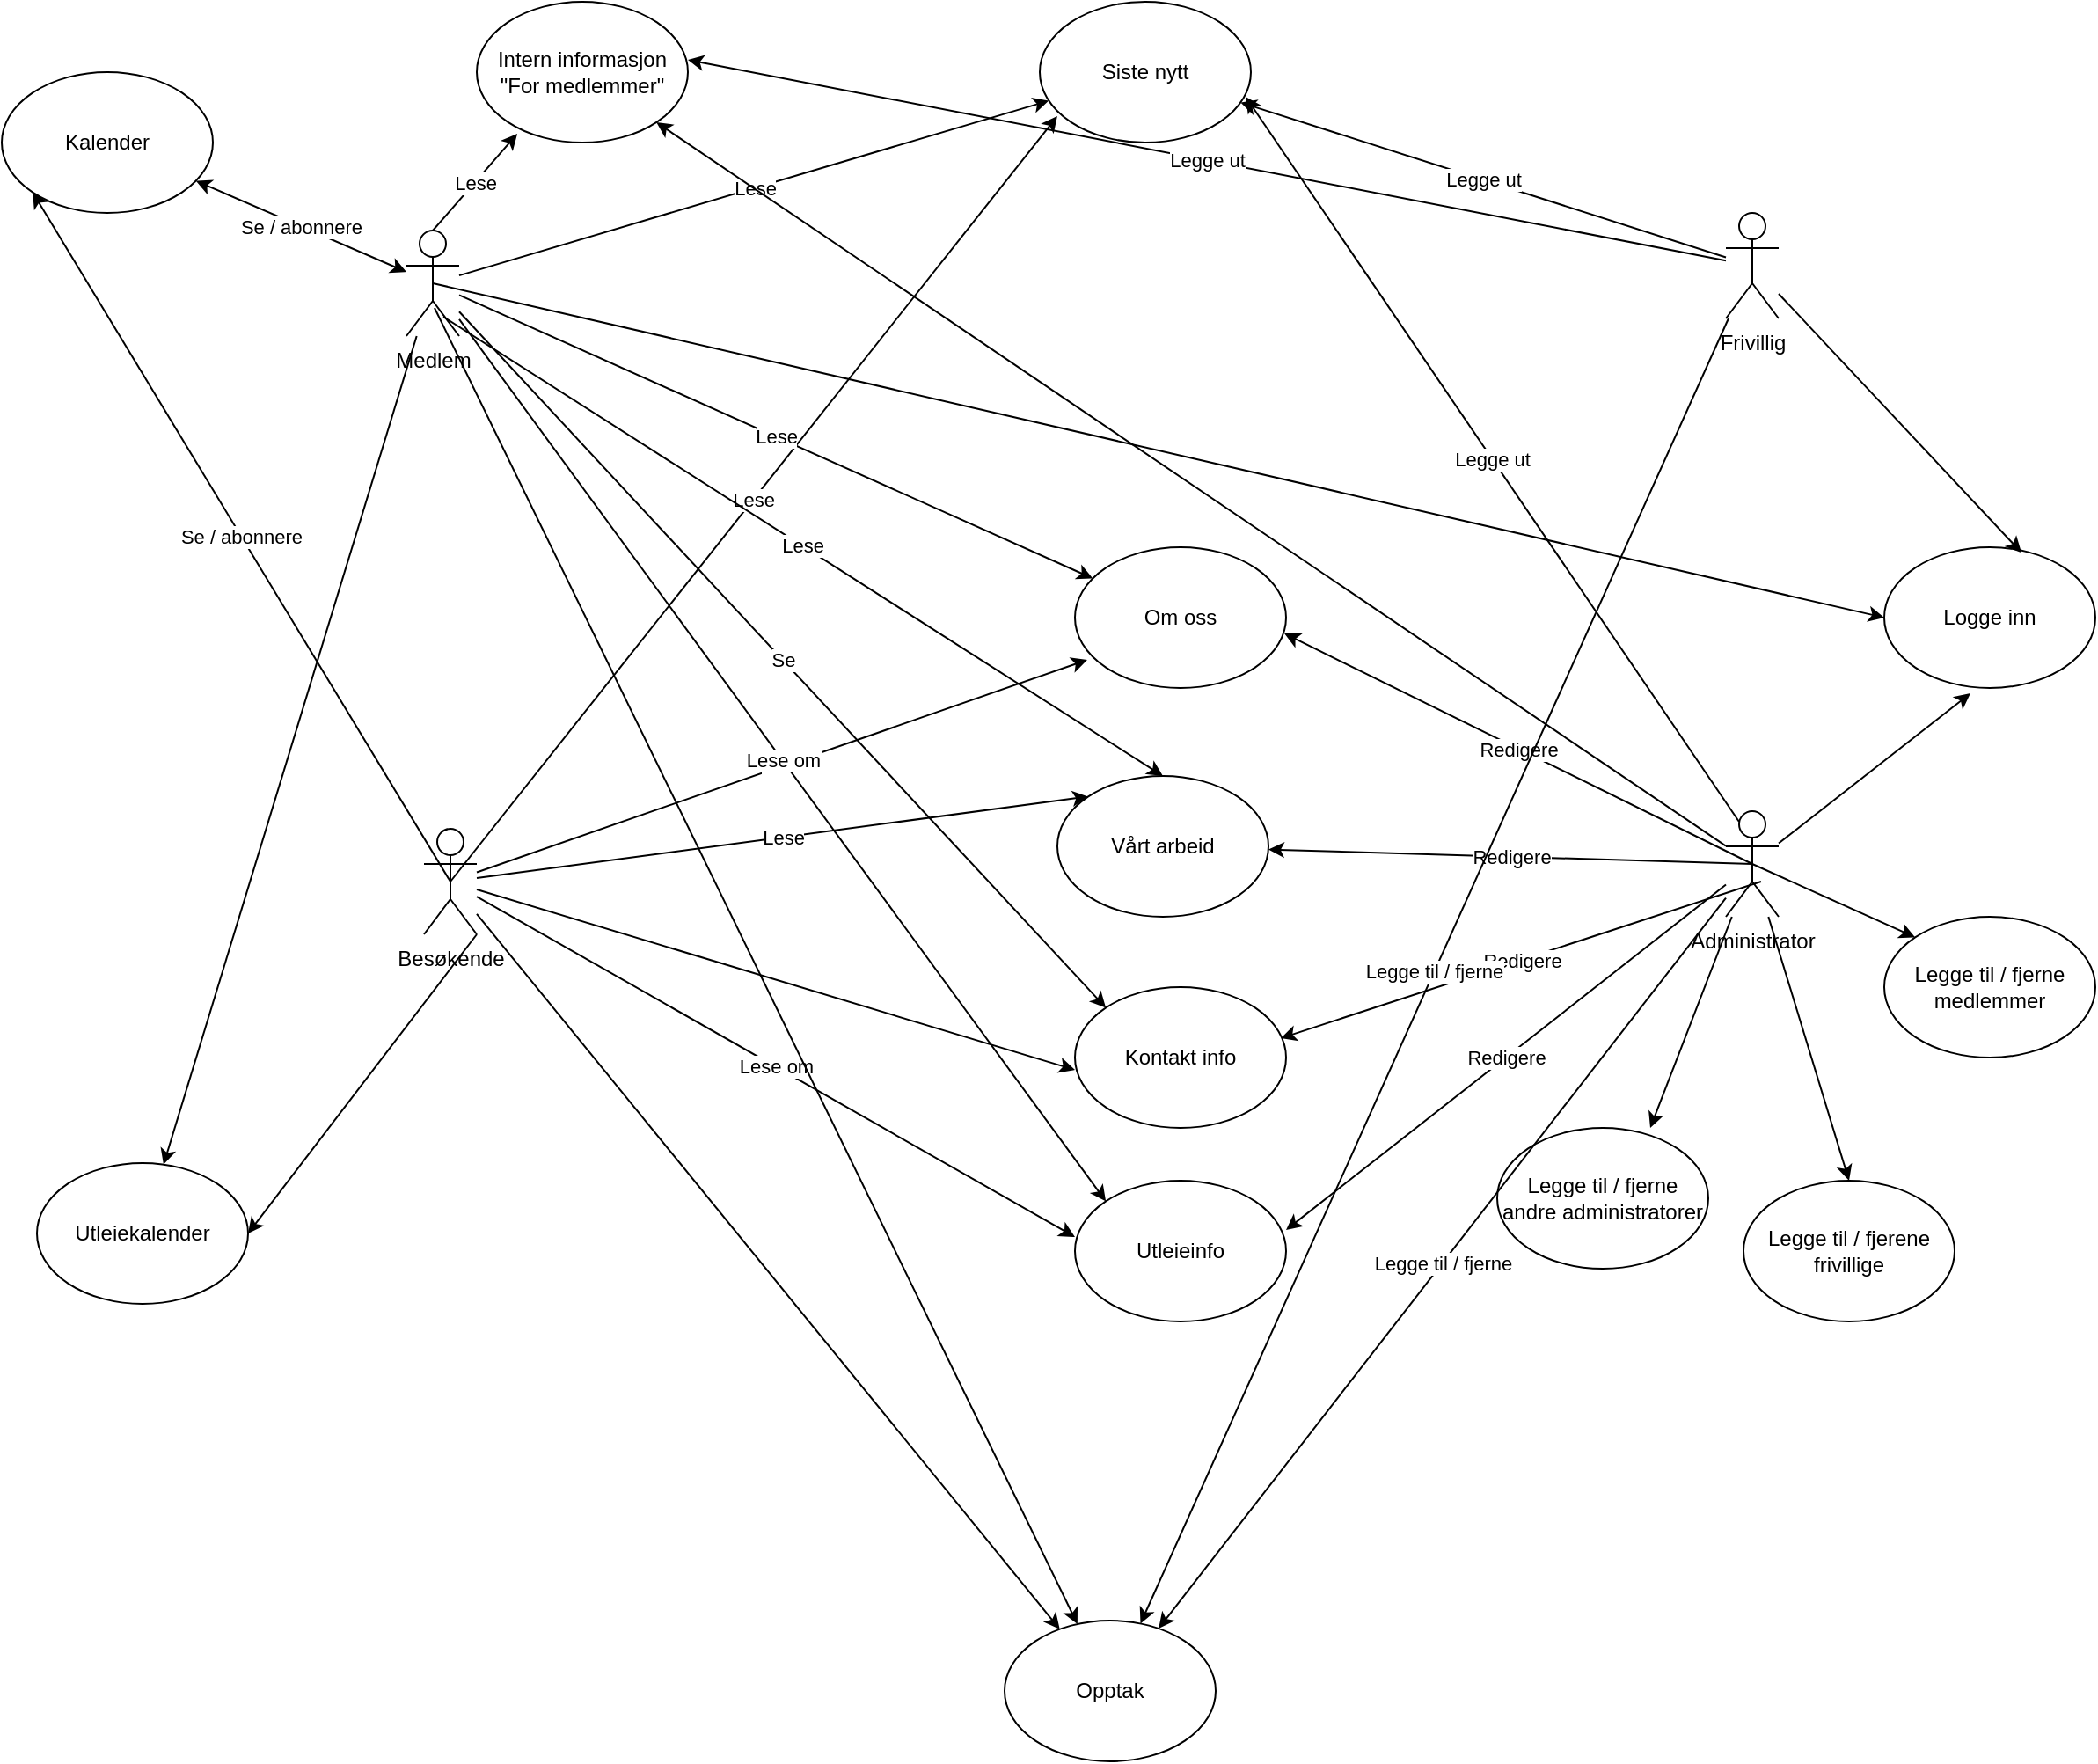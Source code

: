 <mxfile version="14.6.13" type="github">
  <diagram id="K3MPsnKXCPBBOhKjyE_E" name="Page-1">
    <mxGraphModel dx="2522" dy="791" grid="1" gridSize="10" guides="1" tooltips="1" connect="1" arrows="1" fold="1" page="1" pageScale="1" pageWidth="1100" pageHeight="850" math="0" shadow="0">
      <root>
        <mxCell id="0" />
        <mxCell id="1" parent="0" />
        <mxCell id="zprhe3EmomJMRAkyWW9E-1" value="Medlem" style="shape=umlActor;verticalLabelPosition=bottom;verticalAlign=top;html=1;" parent="1" vertex="1">
          <mxGeometry x="110" y="150" width="30" height="60" as="geometry" />
        </mxCell>
        <mxCell id="zprhe3EmomJMRAkyWW9E-3" value="&lt;div&gt;Frivillig&lt;/div&gt;" style="shape=umlActor;verticalLabelPosition=bottom;verticalAlign=top;html=1;outlineConnect=0;" parent="1" vertex="1">
          <mxGeometry x="860" y="140" width="30" height="60" as="geometry" />
        </mxCell>
        <mxCell id="zprhe3EmomJMRAkyWW9E-4" value="&lt;div&gt;Administrator&lt;/div&gt;" style="shape=umlActor;verticalLabelPosition=bottom;verticalAlign=top;html=1;outlineConnect=0;" parent="1" vertex="1">
          <mxGeometry x="860" y="480" width="30" height="60" as="geometry" />
        </mxCell>
        <mxCell id="zprhe3EmomJMRAkyWW9E-5" value="Besøkende" style="shape=umlActor;verticalLabelPosition=bottom;verticalAlign=top;html=1;outlineConnect=0;" parent="1" vertex="1">
          <mxGeometry x="120" y="490" width="30" height="60" as="geometry" />
        </mxCell>
        <mxCell id="zprhe3EmomJMRAkyWW9E-10" value="Siste nytt" style="ellipse;whiteSpace=wrap;html=1;" parent="1" vertex="1">
          <mxGeometry x="470" y="20" width="120" height="80" as="geometry" />
        </mxCell>
        <mxCell id="zprhe3EmomJMRAkyWW9E-11" value="Kalender" style="ellipse;whiteSpace=wrap;html=1;" parent="1" vertex="1">
          <mxGeometry x="-120" y="60" width="120" height="80" as="geometry" />
        </mxCell>
        <mxCell id="zprhe3EmomJMRAkyWW9E-14" value="Lese" style="endArrow=classic;html=1;" parent="1" source="zprhe3EmomJMRAkyWW9E-1" target="zprhe3EmomJMRAkyWW9E-10" edge="1">
          <mxGeometry width="50" height="50" relative="1" as="geometry">
            <mxPoint x="520" y="460" as="sourcePoint" />
            <mxPoint x="570" y="410" as="targetPoint" />
          </mxGeometry>
        </mxCell>
        <mxCell id="zprhe3EmomJMRAkyWW9E-17" value="Lese" style="endArrow=classic;html=1;exitX=0.5;exitY=0.5;exitDx=0;exitDy=0;exitPerimeter=0;entryX=0.083;entryY=0.813;entryDx=0;entryDy=0;entryPerimeter=0;" parent="1" source="zprhe3EmomJMRAkyWW9E-5" target="zprhe3EmomJMRAkyWW9E-10" edge="1">
          <mxGeometry width="50" height="50" relative="1" as="geometry">
            <mxPoint x="520" y="460" as="sourcePoint" />
            <mxPoint x="570" y="410" as="targetPoint" />
          </mxGeometry>
        </mxCell>
        <mxCell id="zprhe3EmomJMRAkyWW9E-18" value="Se / abonnere" style="endArrow=classic;html=1;exitX=0.5;exitY=0.5;exitDx=0;exitDy=0;exitPerimeter=0;entryX=0;entryY=1;entryDx=0;entryDy=0;" parent="1" source="zprhe3EmomJMRAkyWW9E-5" target="zprhe3EmomJMRAkyWW9E-11" edge="1">
          <mxGeometry width="50" height="50" relative="1" as="geometry">
            <mxPoint x="520" y="460" as="sourcePoint" />
            <mxPoint x="570" y="410" as="targetPoint" />
          </mxGeometry>
        </mxCell>
        <mxCell id="zprhe3EmomJMRAkyWW9E-19" value="Legge ut" style="endArrow=classic;html=1;" parent="1" source="zprhe3EmomJMRAkyWW9E-3" target="zprhe3EmomJMRAkyWW9E-10" edge="1">
          <mxGeometry width="50" height="50" relative="1" as="geometry">
            <mxPoint x="520" y="460" as="sourcePoint" />
            <mxPoint x="570" y="410" as="targetPoint" />
          </mxGeometry>
        </mxCell>
        <mxCell id="zprhe3EmomJMRAkyWW9E-20" value="Legge ut" style="endArrow=classic;html=1;entryX=0.975;entryY=0.675;entryDx=0;entryDy=0;entryPerimeter=0;exitX=0.25;exitY=0.1;exitDx=0;exitDy=0;exitPerimeter=0;" parent="1" target="zprhe3EmomJMRAkyWW9E-10" edge="1" source="zprhe3EmomJMRAkyWW9E-4">
          <mxGeometry width="50" height="50" relative="1" as="geometry">
            <mxPoint x="860" y="480" as="sourcePoint" />
            <mxPoint x="570" y="410" as="targetPoint" />
          </mxGeometry>
        </mxCell>
        <mxCell id="zprhe3EmomJMRAkyWW9E-21" value="Se / abonnere" style="endArrow=classic;startArrow=classic;html=1;" parent="1" source="zprhe3EmomJMRAkyWW9E-1" target="zprhe3EmomJMRAkyWW9E-11" edge="1">
          <mxGeometry width="50" height="50" relative="1" as="geometry">
            <mxPoint x="520" y="460" as="sourcePoint" />
            <mxPoint x="570" y="410" as="targetPoint" />
          </mxGeometry>
        </mxCell>
        <mxCell id="zprhe3EmomJMRAkyWW9E-22" value="Om oss" style="ellipse;whiteSpace=wrap;html=1;" parent="1" vertex="1">
          <mxGeometry x="490" y="330" width="120" height="80" as="geometry" />
        </mxCell>
        <mxCell id="zprhe3EmomJMRAkyWW9E-23" value="Lese" style="endArrow=classic;html=1;" parent="1" source="zprhe3EmomJMRAkyWW9E-1" target="zprhe3EmomJMRAkyWW9E-22" edge="1">
          <mxGeometry width="50" height="50" relative="1" as="geometry">
            <mxPoint x="520" y="460" as="sourcePoint" />
            <mxPoint x="500" y="410" as="targetPoint" />
          </mxGeometry>
        </mxCell>
        <mxCell id="zprhe3EmomJMRAkyWW9E-24" value="Lese" style="endArrow=classic;html=1;entryX=0.058;entryY=0.8;entryDx=0;entryDy=0;entryPerimeter=0;" parent="1" source="zprhe3EmomJMRAkyWW9E-5" target="zprhe3EmomJMRAkyWW9E-22" edge="1">
          <mxGeometry width="50" height="50" relative="1" as="geometry">
            <mxPoint x="520" y="460" as="sourcePoint" />
            <mxPoint x="570" y="410" as="targetPoint" />
          </mxGeometry>
        </mxCell>
        <mxCell id="zprhe3EmomJMRAkyWW9E-27" value="Logge inn" style="ellipse;whiteSpace=wrap;html=1;" parent="1" vertex="1">
          <mxGeometry x="950" y="330" width="120" height="80" as="geometry" />
        </mxCell>
        <mxCell id="zprhe3EmomJMRAkyWW9E-28" value="" style="endArrow=classic;html=1;entryX=0.65;entryY=0.038;entryDx=0;entryDy=0;entryPerimeter=0;" parent="1" source="zprhe3EmomJMRAkyWW9E-3" target="zprhe3EmomJMRAkyWW9E-27" edge="1">
          <mxGeometry width="50" height="50" relative="1" as="geometry">
            <mxPoint x="520" y="460" as="sourcePoint" />
            <mxPoint x="570" y="410" as="targetPoint" />
          </mxGeometry>
        </mxCell>
        <mxCell id="zprhe3EmomJMRAkyWW9E-29" value="&lt;div&gt;&lt;br&gt;&lt;/div&gt;&lt;div&gt;&lt;br&gt;&lt;/div&gt;" style="endArrow=classic;html=1;entryX=0.408;entryY=1.038;entryDx=0;entryDy=0;entryPerimeter=0;" parent="1" source="zprhe3EmomJMRAkyWW9E-4" target="zprhe3EmomJMRAkyWW9E-27" edge="1">
          <mxGeometry width="50" height="50" relative="1" as="geometry">
            <mxPoint x="520" y="460" as="sourcePoint" />
            <mxPoint x="570" y="410" as="targetPoint" />
          </mxGeometry>
        </mxCell>
        <mxCell id="zprhe3EmomJMRAkyWW9E-30" value="Legge til / fjerene frivillige" style="ellipse;whiteSpace=wrap;html=1;" parent="1" vertex="1">
          <mxGeometry x="870" y="690" width="120" height="80" as="geometry" />
        </mxCell>
        <mxCell id="zprhe3EmomJMRAkyWW9E-31" value="" style="endArrow=classic;html=1;entryX=0.5;entryY=0;entryDx=0;entryDy=0;" parent="1" source="zprhe3EmomJMRAkyWW9E-4" target="zprhe3EmomJMRAkyWW9E-30" edge="1">
          <mxGeometry width="50" height="50" relative="1" as="geometry">
            <mxPoint x="520" y="580" as="sourcePoint" />
            <mxPoint x="570" y="530" as="targetPoint" />
          </mxGeometry>
        </mxCell>
        <mxCell id="zprhe3EmomJMRAkyWW9E-32" value="Kontakt info" style="ellipse;whiteSpace=wrap;html=1;" parent="1" vertex="1">
          <mxGeometry x="490" y="580" width="120" height="80" as="geometry" />
        </mxCell>
        <mxCell id="zprhe3EmomJMRAkyWW9E-33" value="Se" style="endArrow=classic;html=1;entryX=0;entryY=0;entryDx=0;entryDy=0;" parent="1" source="zprhe3EmomJMRAkyWW9E-1" target="zprhe3EmomJMRAkyWW9E-32" edge="1">
          <mxGeometry width="50" height="50" relative="1" as="geometry">
            <mxPoint x="520" y="580" as="sourcePoint" />
            <mxPoint x="570" y="530" as="targetPoint" />
          </mxGeometry>
        </mxCell>
        <mxCell id="zprhe3EmomJMRAkyWW9E-34" value="" style="endArrow=classic;html=1;entryX=0;entryY=0.588;entryDx=0;entryDy=0;entryPerimeter=0;" parent="1" source="zprhe3EmomJMRAkyWW9E-5" target="zprhe3EmomJMRAkyWW9E-32" edge="1">
          <mxGeometry width="50" height="50" relative="1" as="geometry">
            <mxPoint x="520" y="580" as="sourcePoint" />
            <mxPoint x="570" y="530" as="targetPoint" />
          </mxGeometry>
        </mxCell>
        <mxCell id="zprhe3EmomJMRAkyWW9E-35" value="Redigere" style="endArrow=classic;html=1;exitX=0.667;exitY=0.667;exitDx=0;exitDy=0;exitPerimeter=0;entryX=0.975;entryY=0.363;entryDx=0;entryDy=0;entryPerimeter=0;" parent="1" source="zprhe3EmomJMRAkyWW9E-4" target="zprhe3EmomJMRAkyWW9E-32" edge="1">
          <mxGeometry width="50" height="50" relative="1" as="geometry">
            <mxPoint x="520" y="580" as="sourcePoint" />
            <mxPoint x="570" y="530" as="targetPoint" />
          </mxGeometry>
        </mxCell>
        <mxCell id="zprhe3EmomJMRAkyWW9E-36" value="Redigere" style="endArrow=classic;html=1;exitX=0.5;exitY=0.5;exitDx=0;exitDy=0;exitPerimeter=0;entryX=0.992;entryY=0.613;entryDx=0;entryDy=0;entryPerimeter=0;" parent="1" source="zprhe3EmomJMRAkyWW9E-4" target="zprhe3EmomJMRAkyWW9E-22" edge="1">
          <mxGeometry width="50" height="50" relative="1" as="geometry">
            <mxPoint x="520" y="580" as="sourcePoint" />
            <mxPoint x="570" y="530" as="targetPoint" />
          </mxGeometry>
        </mxCell>
        <mxCell id="1y4Z22NVoQJXuxaL5ozE-3" value="Vårt arbeid" style="ellipse;whiteSpace=wrap;html=1;" vertex="1" parent="1">
          <mxGeometry x="480" y="460" width="120" height="80" as="geometry" />
        </mxCell>
        <mxCell id="1y4Z22NVoQJXuxaL5ozE-4" value="Lese" style="endArrow=classic;html=1;exitX=0.7;exitY=0.817;exitDx=0;exitDy=0;exitPerimeter=0;entryX=0.5;entryY=0;entryDx=0;entryDy=0;" edge="1" parent="1" source="zprhe3EmomJMRAkyWW9E-1" target="1y4Z22NVoQJXuxaL5ozE-3">
          <mxGeometry width="50" height="50" relative="1" as="geometry">
            <mxPoint x="520" y="490" as="sourcePoint" />
            <mxPoint x="570" y="440" as="targetPoint" />
          </mxGeometry>
        </mxCell>
        <mxCell id="1y4Z22NVoQJXuxaL5ozE-5" value="Lese" style="endArrow=classic;html=1;entryX=0;entryY=0;entryDx=0;entryDy=0;" edge="1" parent="1" source="zprhe3EmomJMRAkyWW9E-5" target="1y4Z22NVoQJXuxaL5ozE-3">
          <mxGeometry width="50" height="50" relative="1" as="geometry">
            <mxPoint x="520" y="490" as="sourcePoint" />
            <mxPoint x="570" y="440" as="targetPoint" />
          </mxGeometry>
        </mxCell>
        <mxCell id="1y4Z22NVoQJXuxaL5ozE-6" value="Redigere" style="endArrow=classic;html=1;exitX=0.5;exitY=0.5;exitDx=0;exitDy=0;exitPerimeter=0;" edge="1" parent="1" source="zprhe3EmomJMRAkyWW9E-4" target="1y4Z22NVoQJXuxaL5ozE-3">
          <mxGeometry width="50" height="50" relative="1" as="geometry">
            <mxPoint x="520" y="490" as="sourcePoint" />
            <mxPoint x="570" y="440" as="targetPoint" />
          </mxGeometry>
        </mxCell>
        <mxCell id="1y4Z22NVoQJXuxaL5ozE-8" value="Utleieinfo" style="ellipse;whiteSpace=wrap;html=1;strokeColor=#000000;" vertex="1" parent="1">
          <mxGeometry x="490" y="690" width="120" height="80" as="geometry" />
        </mxCell>
        <mxCell id="1y4Z22NVoQJXuxaL5ozE-9" value="Lese om " style="endArrow=classic;html=1;entryX=0;entryY=0;entryDx=0;entryDy=0;" edge="1" parent="1" source="zprhe3EmomJMRAkyWW9E-1" target="1y4Z22NVoQJXuxaL5ozE-8">
          <mxGeometry width="50" height="50" relative="1" as="geometry">
            <mxPoint x="520" y="490" as="sourcePoint" />
            <mxPoint x="570" y="440" as="targetPoint" />
          </mxGeometry>
        </mxCell>
        <mxCell id="1y4Z22NVoQJXuxaL5ozE-10" value="&lt;div&gt;Lese om &lt;br&gt;&lt;/div&gt;" style="endArrow=classic;html=1;entryX=0;entryY=0.4;entryDx=0;entryDy=0;entryPerimeter=0;" edge="1" parent="1" source="zprhe3EmomJMRAkyWW9E-5" target="1y4Z22NVoQJXuxaL5ozE-8">
          <mxGeometry width="50" height="50" relative="1" as="geometry">
            <mxPoint x="520" y="490" as="sourcePoint" />
            <mxPoint x="570" y="440" as="targetPoint" />
          </mxGeometry>
        </mxCell>
        <mxCell id="1y4Z22NVoQJXuxaL5ozE-11" value="Redigere" style="endArrow=classic;html=1;entryX=1;entryY=0.35;entryDx=0;entryDy=0;entryPerimeter=0;" edge="1" parent="1" source="zprhe3EmomJMRAkyWW9E-4" target="1y4Z22NVoQJXuxaL5ozE-8">
          <mxGeometry width="50" height="50" relative="1" as="geometry">
            <mxPoint x="520" y="520" as="sourcePoint" />
            <mxPoint x="570" y="470" as="targetPoint" />
          </mxGeometry>
        </mxCell>
        <mxCell id="1y4Z22NVoQJXuxaL5ozE-12" value="Legge til / fjerne andre administratorer" style="ellipse;whiteSpace=wrap;html=1;strokeColor=#000000;" vertex="1" parent="1">
          <mxGeometry x="730" y="660" width="120" height="80" as="geometry" />
        </mxCell>
        <mxCell id="1y4Z22NVoQJXuxaL5ozE-13" value="" style="endArrow=classic;html=1;entryX=0.725;entryY=0;entryDx=0;entryDy=0;entryPerimeter=0;" edge="1" parent="1" source="zprhe3EmomJMRAkyWW9E-4" target="1y4Z22NVoQJXuxaL5ozE-12">
          <mxGeometry width="50" height="50" relative="1" as="geometry">
            <mxPoint x="520" y="430" as="sourcePoint" />
            <mxPoint x="570" y="380" as="targetPoint" />
          </mxGeometry>
        </mxCell>
        <mxCell id="1y4Z22NVoQJXuxaL5ozE-14" value="&lt;div&gt;Utleiekalender&lt;/div&gt;" style="ellipse;whiteSpace=wrap;html=1;strokeColor=#000000;" vertex="1" parent="1">
          <mxGeometry x="-100" y="680" width="120" height="80" as="geometry" />
        </mxCell>
        <mxCell id="1y4Z22NVoQJXuxaL5ozE-15" value="" style="endArrow=classic;html=1;exitX=1;exitY=1;exitDx=0;exitDy=0;exitPerimeter=0;entryX=1;entryY=0.5;entryDx=0;entryDy=0;" edge="1" parent="1" source="zprhe3EmomJMRAkyWW9E-5" target="1y4Z22NVoQJXuxaL5ozE-14">
          <mxGeometry width="50" height="50" relative="1" as="geometry">
            <mxPoint x="520" y="600" as="sourcePoint" />
            <mxPoint x="60" y="750" as="targetPoint" />
          </mxGeometry>
        </mxCell>
        <mxCell id="1y4Z22NVoQJXuxaL5ozE-16" value="" style="endArrow=classic;html=1;" edge="1" parent="1" source="zprhe3EmomJMRAkyWW9E-1" target="1y4Z22NVoQJXuxaL5ozE-14">
          <mxGeometry width="50" height="50" relative="1" as="geometry">
            <mxPoint x="520" y="600" as="sourcePoint" />
            <mxPoint x="570" y="550" as="targetPoint" />
          </mxGeometry>
        </mxCell>
        <mxCell id="1y4Z22NVoQJXuxaL5ozE-17" value="Opptak" style="ellipse;whiteSpace=wrap;html=1;strokeColor=#000000;" vertex="1" parent="1">
          <mxGeometry x="450" y="940" width="120" height="80" as="geometry" />
        </mxCell>
        <mxCell id="1y4Z22NVoQJXuxaL5ozE-18" value="" style="endArrow=classic;html=1;" edge="1" parent="1" source="zprhe3EmomJMRAkyWW9E-5" target="1y4Z22NVoQJXuxaL5ozE-17">
          <mxGeometry width="50" height="50" relative="1" as="geometry">
            <mxPoint x="520" y="660" as="sourcePoint" />
            <mxPoint x="570" y="610" as="targetPoint" />
          </mxGeometry>
        </mxCell>
        <mxCell id="1y4Z22NVoQJXuxaL5ozE-19" value="" style="endArrow=classic;html=1;exitX=0.533;exitY=0.733;exitDx=0;exitDy=0;exitPerimeter=0;" edge="1" parent="1" source="zprhe3EmomJMRAkyWW9E-1" target="1y4Z22NVoQJXuxaL5ozE-17">
          <mxGeometry width="50" height="50" relative="1" as="geometry">
            <mxPoint x="520" y="510" as="sourcePoint" />
            <mxPoint x="570" y="460" as="targetPoint" />
          </mxGeometry>
        </mxCell>
        <mxCell id="1y4Z22NVoQJXuxaL5ozE-20" value="Legge til / fjerne" style="endArrow=classic;html=1;" edge="1" parent="1" source="zprhe3EmomJMRAkyWW9E-3" target="1y4Z22NVoQJXuxaL5ozE-17">
          <mxGeometry width="50" height="50" relative="1" as="geometry">
            <mxPoint x="520" y="510" as="sourcePoint" />
            <mxPoint x="570" y="460" as="targetPoint" />
          </mxGeometry>
        </mxCell>
        <mxCell id="1y4Z22NVoQJXuxaL5ozE-21" value="Legge til / fjerne" style="endArrow=classic;html=1;" edge="1" parent="1" source="zprhe3EmomJMRAkyWW9E-4" target="1y4Z22NVoQJXuxaL5ozE-17">
          <mxGeometry width="50" height="50" relative="1" as="geometry">
            <mxPoint x="520" y="510" as="sourcePoint" />
            <mxPoint x="570" y="460" as="targetPoint" />
          </mxGeometry>
        </mxCell>
        <mxCell id="1y4Z22NVoQJXuxaL5ozE-22" value="Intern informasjon &quot;For medlemmer&quot;" style="ellipse;whiteSpace=wrap;html=1;strokeColor=#000000;" vertex="1" parent="1">
          <mxGeometry x="150" y="20" width="120" height="80" as="geometry" />
        </mxCell>
        <mxCell id="1y4Z22NVoQJXuxaL5ozE-23" value="" style="endArrow=classic;html=1;exitX=0.5;exitY=0.5;exitDx=0;exitDy=0;exitPerimeter=0;entryX=0;entryY=0.5;entryDx=0;entryDy=0;" edge="1" parent="1" source="zprhe3EmomJMRAkyWW9E-1" target="zprhe3EmomJMRAkyWW9E-27">
          <mxGeometry width="50" height="50" relative="1" as="geometry">
            <mxPoint x="520" y="390" as="sourcePoint" />
            <mxPoint x="570" y="340" as="targetPoint" />
          </mxGeometry>
        </mxCell>
        <mxCell id="1y4Z22NVoQJXuxaL5ozE-24" value="Lese" style="endArrow=classic;html=1;exitX=0.5;exitY=0;exitDx=0;exitDy=0;exitPerimeter=0;entryX=0.192;entryY=0.938;entryDx=0;entryDy=0;entryPerimeter=0;" edge="1" parent="1" source="zprhe3EmomJMRAkyWW9E-1" target="1y4Z22NVoQJXuxaL5ozE-22">
          <mxGeometry width="50" height="50" relative="1" as="geometry">
            <mxPoint x="520" y="420" as="sourcePoint" />
            <mxPoint x="570" y="370" as="targetPoint" />
          </mxGeometry>
        </mxCell>
        <mxCell id="1y4Z22NVoQJXuxaL5ozE-25" value="Legge ut" style="endArrow=classic;html=1;entryX=1;entryY=0.413;entryDx=0;entryDy=0;entryPerimeter=0;" edge="1" parent="1" source="zprhe3EmomJMRAkyWW9E-3" target="1y4Z22NVoQJXuxaL5ozE-22">
          <mxGeometry width="50" height="50" relative="1" as="geometry">
            <mxPoint x="520" y="420" as="sourcePoint" />
            <mxPoint x="570" y="370" as="targetPoint" />
          </mxGeometry>
        </mxCell>
        <mxCell id="1y4Z22NVoQJXuxaL5ozE-26" value="Legge til / fjerne medlemmer" style="ellipse;whiteSpace=wrap;html=1;strokeColor=#000000;" vertex="1" parent="1">
          <mxGeometry x="950" y="540" width="120" height="80" as="geometry" />
        </mxCell>
        <mxCell id="1y4Z22NVoQJXuxaL5ozE-27" value="" style="endArrow=classic;html=1;exitX=0.5;exitY=0.5;exitDx=0;exitDy=0;exitPerimeter=0;entryX=0;entryY=0;entryDx=0;entryDy=0;" edge="1" parent="1" source="zprhe3EmomJMRAkyWW9E-4" target="1y4Z22NVoQJXuxaL5ozE-26">
          <mxGeometry width="50" height="50" relative="1" as="geometry">
            <mxPoint x="520" y="450" as="sourcePoint" />
            <mxPoint x="570" y="400" as="targetPoint" />
          </mxGeometry>
        </mxCell>
        <mxCell id="1y4Z22NVoQJXuxaL5ozE-30" value="" style="endArrow=classic;html=1;" edge="1" parent="1" source="zprhe3EmomJMRAkyWW9E-4" target="1y4Z22NVoQJXuxaL5ozE-22">
          <mxGeometry width="50" height="50" relative="1" as="geometry">
            <mxPoint x="520" y="450" as="sourcePoint" />
            <mxPoint x="570" y="400" as="targetPoint" />
          </mxGeometry>
        </mxCell>
      </root>
    </mxGraphModel>
  </diagram>
</mxfile>
